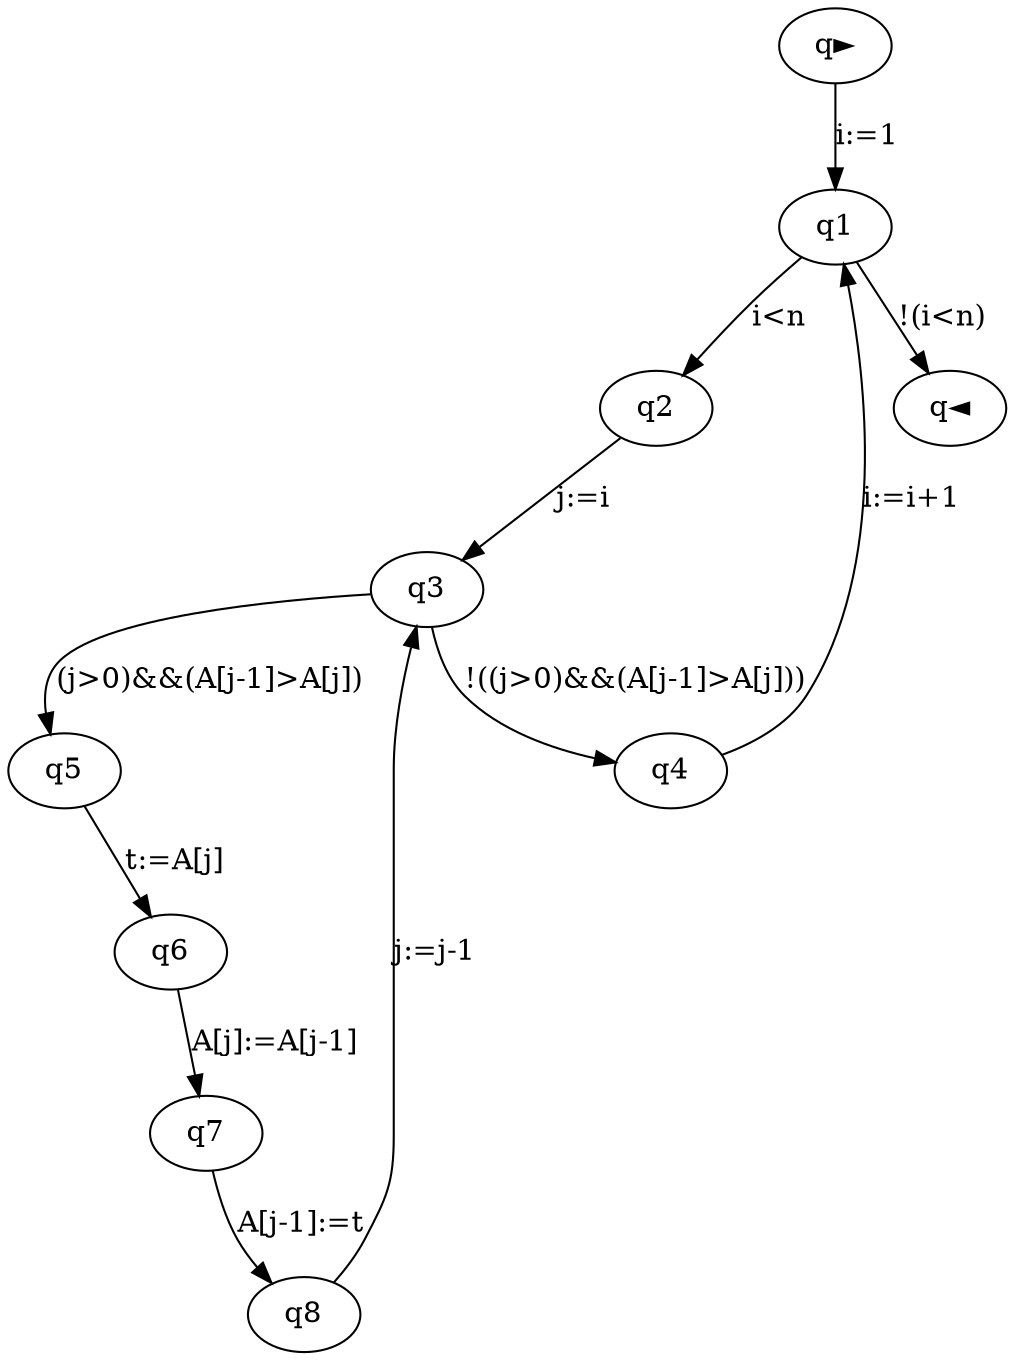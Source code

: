 strict digraph {
q► -> q1[label="i:=1"];
q1 -> q2[label="i<n"];
q2 -> q3[label="j:=i"];
q3 -> q5[label="(j>0)&&(A[j-1]>A[j])"];
q5 -> q6[label="t:=A[j]"];
q6 -> q7[label="A[j]:=A[j-1]"];
q7 -> q8[label="A[j-1]:=t"];
q8 -> q3[label="j:=j-1"];
q3 -> q4[label="!((j>0)&&(A[j-1]>A[j]))"];
q4 -> q1[label="i:=i+1"];
q1 -> q◄[label="!(i<n)"];
}

